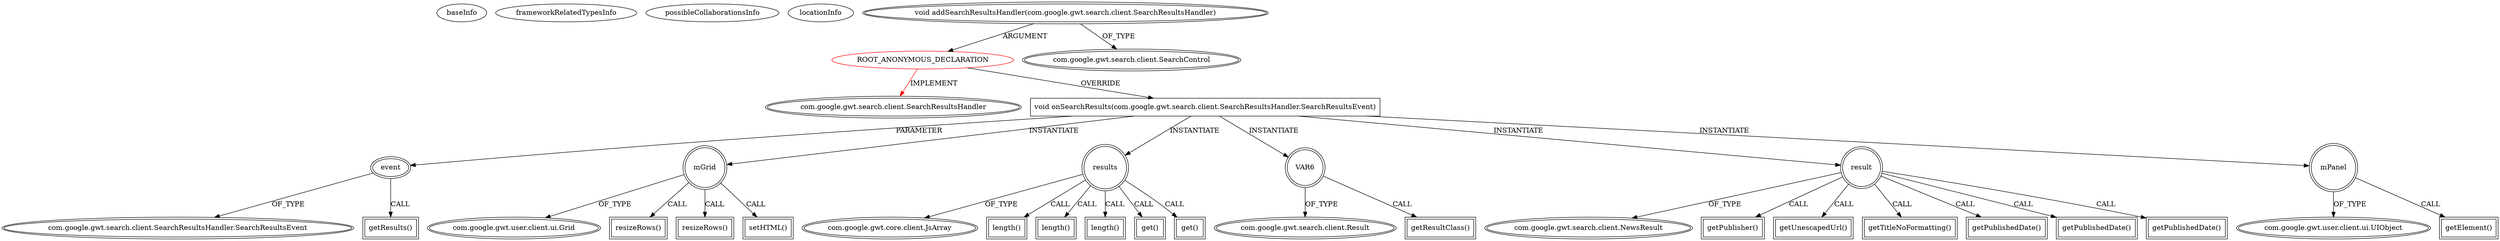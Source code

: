 digraph {
baseInfo[graphId=1159,category="extension_graph",isAnonymous=true,possibleRelation=false]
frameworkRelatedTypesInfo[0="com.google.gwt.search.client.SearchResultsHandler"]
possibleCollaborationsInfo[]
locationInfo[projectName="daonb-obudget",filePath="/daonb-obudget/obudget-master/src/client/src/org/obudget/client/BudgetNews.java",contextSignature="void BudgetNews()",graphId="1159"]
0[label="ROOT_ANONYMOUS_DECLARATION",vertexType="ROOT_ANONYMOUS_DECLARATION",isFrameworkType=false,color=red]
1[label="com.google.gwt.search.client.SearchResultsHandler",vertexType="FRAMEWORK_INTERFACE_TYPE",isFrameworkType=true,peripheries=2]
2[label="void addSearchResultsHandler(com.google.gwt.search.client.SearchResultsHandler)",vertexType="OUTSIDE_CALL",isFrameworkType=true,peripheries=2]
3[label="com.google.gwt.search.client.SearchControl",vertexType="FRAMEWORK_CLASS_TYPE",isFrameworkType=true,peripheries=2]
4[label="void onSearchResults(com.google.gwt.search.client.SearchResultsHandler.SearchResultsEvent)",vertexType="OVERRIDING_METHOD_DECLARATION",isFrameworkType=false,shape=box]
5[label="event",vertexType="PARAMETER_DECLARATION",isFrameworkType=true,peripheries=2]
6[label="com.google.gwt.search.client.SearchResultsHandler.SearchResultsEvent",vertexType="FRAMEWORK_CLASS_TYPE",isFrameworkType=true,peripheries=2]
8[label="getResults()",vertexType="INSIDE_CALL",isFrameworkType=true,peripheries=2,shape=box]
9[label="mGrid",vertexType="VARIABLE_EXPRESION",isFrameworkType=true,peripheries=2,shape=circle]
11[label="com.google.gwt.user.client.ui.Grid",vertexType="FRAMEWORK_CLASS_TYPE",isFrameworkType=true,peripheries=2]
10[label="resizeRows()",vertexType="INSIDE_CALL",isFrameworkType=true,peripheries=2,shape=box]
12[label="results",vertexType="VARIABLE_EXPRESION",isFrameworkType=true,peripheries=2,shape=circle]
14[label="com.google.gwt.core.client.JsArray",vertexType="FRAMEWORK_CLASS_TYPE",isFrameworkType=true,peripheries=2]
13[label="length()",vertexType="INSIDE_CALL",isFrameworkType=true,peripheries=2,shape=box]
16[label="resizeRows()",vertexType="INSIDE_CALL",isFrameworkType=true,peripheries=2,shape=box]
18[label="length()",vertexType="INSIDE_CALL",isFrameworkType=true,peripheries=2,shape=box]
20[label="length()",vertexType="INSIDE_CALL",isFrameworkType=true,peripheries=2,shape=box]
21[label="VAR6",vertexType="VARIABLE_EXPRESION",isFrameworkType=true,peripheries=2,shape=circle]
23[label="com.google.gwt.search.client.Result",vertexType="FRAMEWORK_CLASS_TYPE",isFrameworkType=true,peripheries=2]
22[label="getResultClass()",vertexType="INSIDE_CALL",isFrameworkType=true,peripheries=2,shape=box]
25[label="get()",vertexType="INSIDE_CALL",isFrameworkType=true,peripheries=2,shape=box]
27[label="get()",vertexType="INSIDE_CALL",isFrameworkType=true,peripheries=2,shape=box]
28[label="result",vertexType="VARIABLE_EXPRESION",isFrameworkType=true,peripheries=2,shape=circle]
30[label="com.google.gwt.search.client.NewsResult",vertexType="FRAMEWORK_CLASS_TYPE",isFrameworkType=true,peripheries=2]
29[label="getPublisher()",vertexType="INSIDE_CALL",isFrameworkType=true,peripheries=2,shape=box]
32[label="getUnescapedUrl()",vertexType="INSIDE_CALL",isFrameworkType=true,peripheries=2,shape=box]
34[label="getTitleNoFormatting()",vertexType="INSIDE_CALL",isFrameworkType=true,peripheries=2,shape=box]
36[label="getPublishedDate()",vertexType="INSIDE_CALL",isFrameworkType=true,peripheries=2,shape=box]
38[label="getPublishedDate()",vertexType="INSIDE_CALL",isFrameworkType=true,peripheries=2,shape=box]
40[label="getPublishedDate()",vertexType="INSIDE_CALL",isFrameworkType=true,peripheries=2,shape=box]
42[label="setHTML()",vertexType="INSIDE_CALL",isFrameworkType=true,peripheries=2,shape=box]
43[label="mPanel",vertexType="VARIABLE_EXPRESION",isFrameworkType=true,peripheries=2,shape=circle]
45[label="com.google.gwt.user.client.ui.UIObject",vertexType="FRAMEWORK_CLASS_TYPE",isFrameworkType=true,peripheries=2]
44[label="getElement()",vertexType="INSIDE_CALL",isFrameworkType=true,peripheries=2,shape=box]
0->1[label="IMPLEMENT",color=red]
2->0[label="ARGUMENT"]
2->3[label="OF_TYPE"]
0->4[label="OVERRIDE"]
5->6[label="OF_TYPE"]
4->5[label="PARAMETER"]
5->8[label="CALL"]
4->9[label="INSTANTIATE"]
9->11[label="OF_TYPE"]
9->10[label="CALL"]
4->12[label="INSTANTIATE"]
12->14[label="OF_TYPE"]
12->13[label="CALL"]
9->16[label="CALL"]
12->18[label="CALL"]
12->20[label="CALL"]
4->21[label="INSTANTIATE"]
21->23[label="OF_TYPE"]
21->22[label="CALL"]
12->25[label="CALL"]
12->27[label="CALL"]
4->28[label="INSTANTIATE"]
28->30[label="OF_TYPE"]
28->29[label="CALL"]
28->32[label="CALL"]
28->34[label="CALL"]
28->36[label="CALL"]
28->38[label="CALL"]
28->40[label="CALL"]
9->42[label="CALL"]
4->43[label="INSTANTIATE"]
43->45[label="OF_TYPE"]
43->44[label="CALL"]
}
